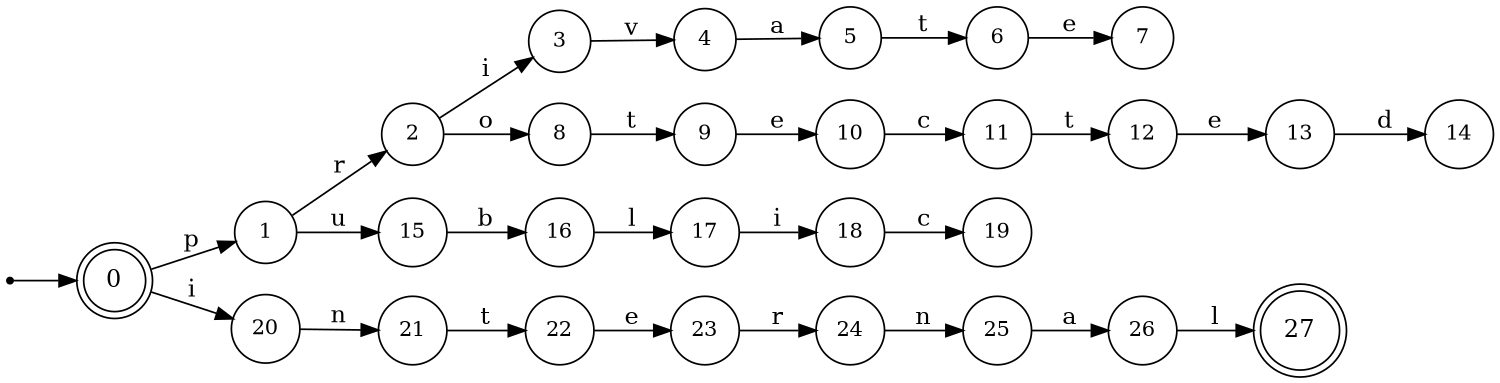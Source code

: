 digraph finite_state_machine {
	rankdir=LR;
	size="10,10"

	node [ shape = doublecircle, label = "0", fontsize  = 14] n0;

	node [ shape = circle, label = "1", fontsize  = 12] n1;
	node [ shape = circle, label = "2", fontsize  = 12] n2;
	node [ shape = circle, label = "3", fontsize  = 12] n3;
	node [ shape = circle, label = "4", fontsize  = 12] n4;
	node [ shape = circle, label = "5", fontsize  = 12] n5;
	node [ shape = circle, label = "6", fontsize  = 12] n6;
	node [ shape = circle, label = "7", fontsize  = 12] n7;
	node [ shape = circle, label = "8", fontsize  = 12] n8;
	node [ shape = circle, label = "9", fontsize  = 12] n9;
	node [ shape = circle, label = "10", fontsize  = 12] n10;
	node [ shape = circle, label = "11", fontsize  = 12] n11;
	node [ shape = circle, label = "12", fontsize  = 12] n12;
	node [ shape = circle, label = "13", fontsize  = 12] n13;
	node [ shape = circle, label = "14", fontsize  = 12] n14;
	node [ shape = circle, label = "15", fontsize  = 12] n15;
	node [ shape = circle, label = "16", fontsize  = 12] n16;
	node [ shape = circle, label = "17", fontsize  = 12] n17;
	node [ shape = circle, label = "18", fontsize  = 12] n18;
	node [ shape = circle, label = "19", fontsize  = 12] n19;
	node [ shape = circle, label = "20", fontsize  = 12] n20;
	node [ shape = circle, label = "21", fontsize  = 12] n21;
	node [ shape = circle, label = "22", fontsize  = 12] n22;
	node [ shape = circle, label = "23", fontsize  = 12] n23;
	node [ shape = circle, label = "24", fontsize  = 12] n24;
	node [ shape = circle, label = "25", fontsize  = 12] n25;
	node [ shape = circle, label = "26", fontsize  = 12] n26;

	node [ shape = doublecircle, label = "27", fontsize  = 14] n27;

	node [shape = point ]; qi
	qi -> n0;

	n0 -> n1 [ label = "p" ];
	n1 -> n2 [ label = "r" ];
	n2 -> n3 [ label = "i" ];
	n3 -> n4 [ label = "v" ];
	n4 -> n5 [ label = "a" ];
	n5 -> n6 [ label = "t" ];
	n6 -> n7 [ label = "e" ];
	n2 -> n8 [ label = "o" ];
	n8 -> n9 [ label = "t" ];
	n9 -> n10 [ label = "e" ];
	n10 -> n11 [ label = "c" ];
	n11 -> n12 [ label = "t" ];
	n12 -> n13 [ label = "e" ];
	n13 -> n14 [ label = "d" ];
	n1 -> n15 [ label = "u" ];
	n15 -> n16 [ label = "b" ];
	n16 -> n17 [ label = "l" ];
	n17 -> n18 [ label = "i" ];
	n18 -> n19 [ label = "c" ];
	n0 -> n20 [ label = "i" ];
	n20 -> n21 [ label = "n" ];
	n21 -> n22 [ label = "t" ];
	n22 -> n23 [ label = "e" ];
	n23 -> n24 [ label = "r" ];
	n24 -> n25 [ label = "n" ];
	n25 -> n26 [ label = "a" ];
	n26 -> n27 [ label = "l" ];
}